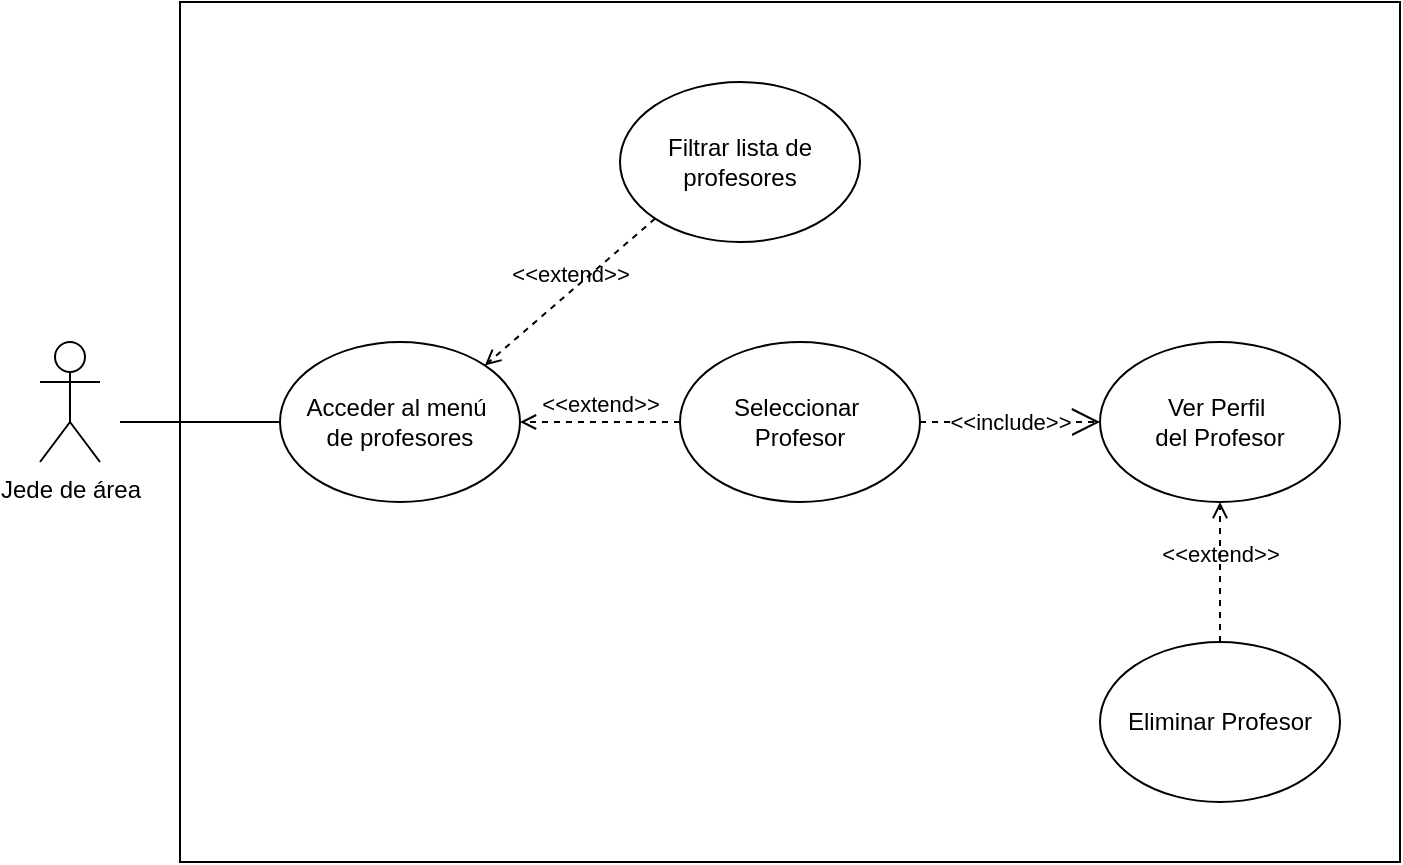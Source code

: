 <mxfile version="24.8.3">
  <diagram name="Consultar perfil de profesor" id="fYUWoig5p-H-awXGTyvt">
    <mxGraphModel dx="978" dy="558" grid="1" gridSize="10" guides="1" tooltips="1" connect="1" arrows="1" fold="1" page="1" pageScale="1" pageWidth="827" pageHeight="1169" math="0" shadow="0">
      <root>
        <mxCell id="0" />
        <mxCell id="1" parent="0" />
        <mxCell id="JDWKEVbigAQIcctzPZba-5" value="" style="rounded=0;whiteSpace=wrap;html=1;" parent="1" vertex="1">
          <mxGeometry x="240" y="340" width="610" height="430" as="geometry" />
        </mxCell>
        <mxCell id="2u_kejNQmcYjoHIHSHl--4" value="Jede de área" style="shape=umlActor;verticalLabelPosition=bottom;verticalAlign=top;html=1;outlineConnect=0;" parent="1" vertex="1">
          <mxGeometry x="170" y="510" width="30" height="60" as="geometry" />
        </mxCell>
        <mxCell id="YrfSEVt-PsMpax3U0DWy-1" value="Seleccionar&amp;nbsp;&lt;div&gt;Profesor&lt;/div&gt;" style="ellipse;whiteSpace=wrap;html=1;" parent="1" vertex="1">
          <mxGeometry x="490" y="510" width="120" height="80" as="geometry" />
        </mxCell>
        <mxCell id="YrfSEVt-PsMpax3U0DWy-2" value="Acceder al menú&amp;nbsp;&lt;div&gt;de profesores&lt;/div&gt;" style="ellipse;whiteSpace=wrap;html=1;" parent="1" vertex="1">
          <mxGeometry x="290" y="510" width="120" height="80" as="geometry" />
        </mxCell>
        <mxCell id="YrfSEVt-PsMpax3U0DWy-4" value="Ver Perfil&amp;nbsp;&lt;div&gt;del Profesor&lt;/div&gt;" style="ellipse;whiteSpace=wrap;html=1;" parent="1" vertex="1">
          <mxGeometry x="700" y="510" width="120" height="80" as="geometry" />
        </mxCell>
        <mxCell id="JDWKEVbigAQIcctzPZba-1" value="Eliminar Profesor" style="ellipse;whiteSpace=wrap;html=1;" parent="1" vertex="1">
          <mxGeometry x="700" y="660" width="120" height="80" as="geometry" />
        </mxCell>
        <mxCell id="JDWKEVbigAQIcctzPZba-2" value="&amp;lt;&amp;lt;extend&amp;gt;&amp;gt;" style="html=1;verticalAlign=bottom;labelBackgroundColor=none;endArrow=open;endFill=0;dashed=1;rounded=0;exitX=0.5;exitY=0;exitDx=0;exitDy=0;entryX=0.5;entryY=1;entryDx=0;entryDy=0;" parent="1" source="JDWKEVbigAQIcctzPZba-1" target="YrfSEVt-PsMpax3U0DWy-4" edge="1">
          <mxGeometry width="160" relative="1" as="geometry">
            <mxPoint x="260" y="640" as="sourcePoint" />
            <mxPoint x="360" y="730" as="targetPoint" />
          </mxGeometry>
        </mxCell>
        <mxCell id="JDWKEVbigAQIcctzPZba-6" value="" style="endArrow=none;html=1;rounded=0;entryX=0;entryY=0.5;entryDx=0;entryDy=0;" parent="1" target="YrfSEVt-PsMpax3U0DWy-2" edge="1">
          <mxGeometry width="50" height="50" relative="1" as="geometry">
            <mxPoint x="210" y="550" as="sourcePoint" />
            <mxPoint x="550" y="570" as="targetPoint" />
          </mxGeometry>
        </mxCell>
        <mxCell id="JDWKEVbigAQIcctzPZba-8" value="&amp;lt;&amp;lt;extend&amp;gt;&amp;gt;" style="html=1;verticalAlign=bottom;labelBackgroundColor=none;endArrow=open;endFill=0;dashed=1;rounded=0;exitX=0;exitY=0.5;exitDx=0;exitDy=0;entryX=1;entryY=0.5;entryDx=0;entryDy=0;" parent="1" source="YrfSEVt-PsMpax3U0DWy-1" target="YrfSEVt-PsMpax3U0DWy-2" edge="1">
          <mxGeometry width="160" relative="1" as="geometry">
            <mxPoint x="820" y="680" as="sourcePoint" />
            <mxPoint x="820" y="610" as="targetPoint" />
          </mxGeometry>
        </mxCell>
        <mxCell id="DeSKDXIqaLilFEfRsRjt-1" value="Filtrar lista de profesores" style="ellipse;whiteSpace=wrap;html=1;" parent="1" vertex="1">
          <mxGeometry x="460" y="380" width="120" height="80" as="geometry" />
        </mxCell>
        <mxCell id="DeSKDXIqaLilFEfRsRjt-2" value="&amp;lt;&amp;lt;extend&amp;gt;&amp;gt;" style="html=1;verticalAlign=bottom;labelBackgroundColor=none;endArrow=open;endFill=0;dashed=1;rounded=0;exitX=0;exitY=1;exitDx=0;exitDy=0;entryX=1;entryY=0;entryDx=0;entryDy=0;" parent="1" source="DeSKDXIqaLilFEfRsRjt-1" target="YrfSEVt-PsMpax3U0DWy-2" edge="1">
          <mxGeometry width="160" relative="1" as="geometry">
            <mxPoint x="540" y="560" as="sourcePoint" />
            <mxPoint x="450" y="560" as="targetPoint" />
          </mxGeometry>
        </mxCell>
        <mxCell id="DeSKDXIqaLilFEfRsRjt-3" value="&amp;lt;&amp;lt;include&amp;gt;&amp;gt;" style="endArrow=open;endSize=12;dashed=1;html=1;rounded=0;exitX=1;exitY=0.5;exitDx=0;exitDy=0;entryX=0;entryY=0.5;entryDx=0;entryDy=0;" parent="1" source="YrfSEVt-PsMpax3U0DWy-1" target="YrfSEVt-PsMpax3U0DWy-4" edge="1">
          <mxGeometry width="160" relative="1" as="geometry">
            <mxPoint x="361" y="345" as="sourcePoint" />
            <mxPoint x="510" y="325" as="targetPoint" />
          </mxGeometry>
        </mxCell>
      </root>
    </mxGraphModel>
  </diagram>
</mxfile>
